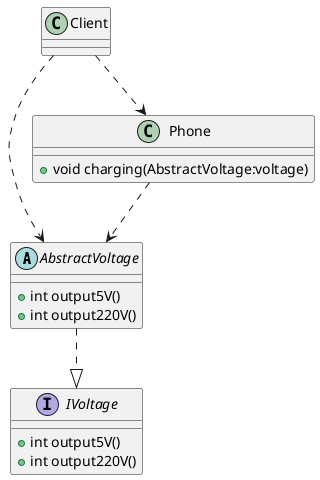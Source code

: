 @startuml
'https://plantuml.com/class-diagram

'实现
AbstractVoltage ..|> IVoltage

'依赖
Client ..> Phone
Client ..> AbstractVoltage
Phone ..> AbstractVoltage

'客户端
class Client {}

'手机
class Phone {
    +void charging(AbstractVoltage:voltage)
}

'默认抽象实现
abstract class AbstractVoltage {
    +int output5V()
    +int output220V()
}

'电压接口
interface IVoltage {
    +int output5V()
    +int output220V()
}
@enduml